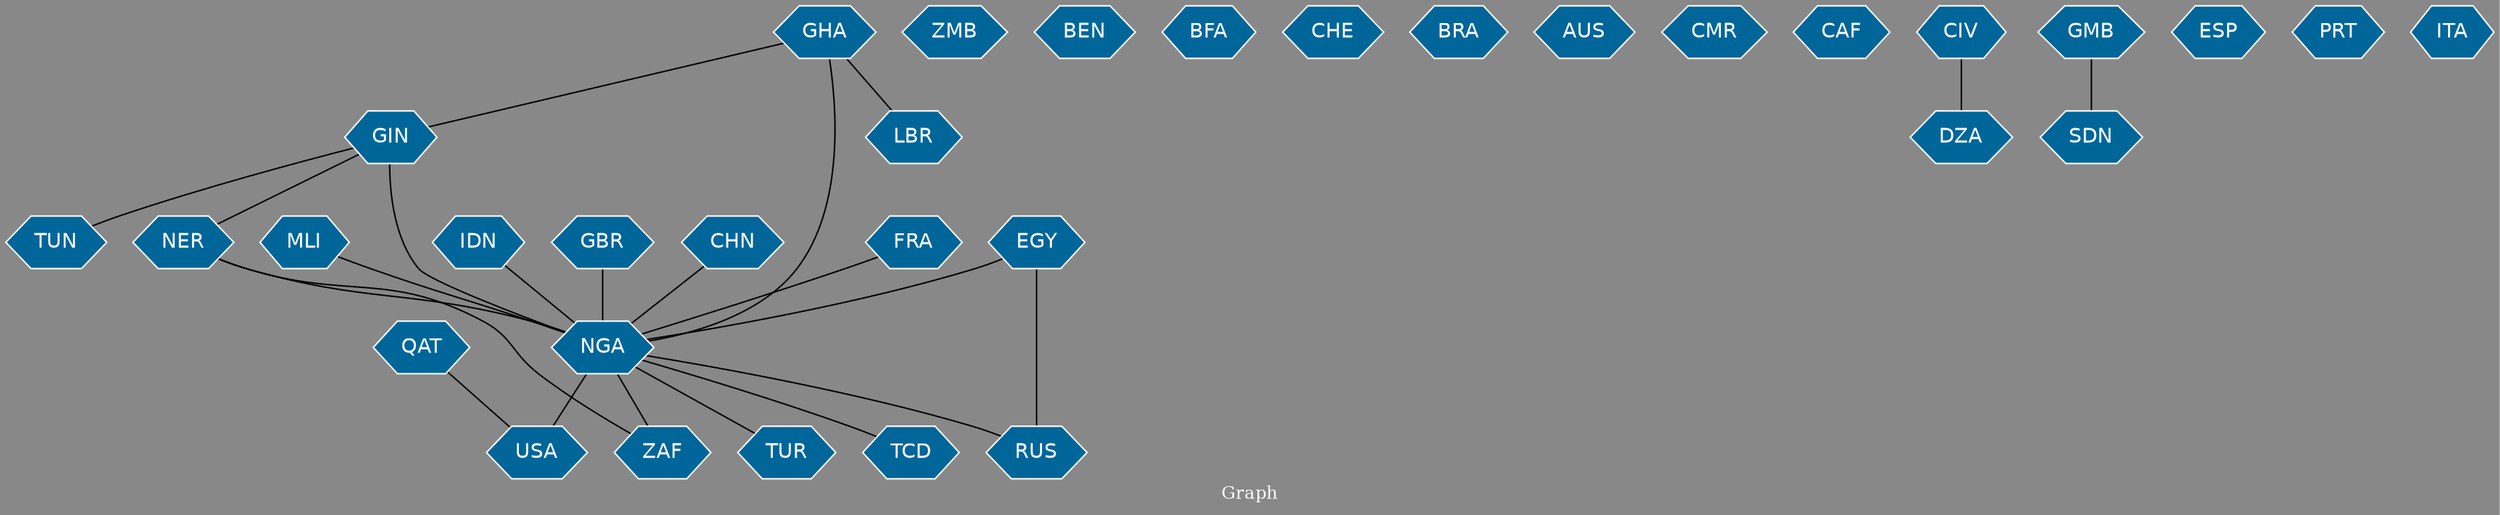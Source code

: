 // Countries together in item graph
graph {
	graph [bgcolor="#888888" fontcolor=white fontsize=12 label="Graph" outputorder=edgesfirst overlap=prism]
	node [color=white fillcolor="#006699" fontcolor=white fontname=Helvetica shape=hexagon style=filled]
	edge [arrowhead=open color=black fontcolor=white fontname=Courier fontsize=12]
		NGA [label=NGA]
		GIN [label=GIN]
		EGY [label=EGY]
		USA [label=USA]
		GBR [label=GBR]
		TCD [label=TCD]
		FRA [label=FRA]
		QAT [label=QAT]
		TUR [label=TUR]
		ZMB [label=ZMB]
		BEN [label=BEN]
		NER [label=NER]
		MLI [label=MLI]
		BFA [label=BFA]
		CHE [label=CHE]
		BRA [label=BRA]
		AUS [label=AUS]
		RUS [label=RUS]
		IDN [label=IDN]
		ZAF [label=ZAF]
		LBR [label=LBR]
		GHA [label=GHA]
		CMR [label=CMR]
		CAF [label=CAF]
		CHN [label=CHN]
		CIV [label=CIV]
		GMB [label=GMB]
		SDN [label=SDN]
		ESP [label=ESP]
		PRT [label=PRT]
		TUN [label=TUN]
		DZA [label=DZA]
		ITA [label=ITA]
			NGA -- TUR [weight=1]
			NGA -- USA [weight=6]
			GHA -- LBR [weight=1]
			QAT -- USA [weight=1]
			EGY -- RUS [weight=1]
			EGY -- NGA [weight=1]
			GIN -- TUN [weight=1]
			GIN -- NER [weight=1]
			NER -- NGA [weight=1]
			GHA -- GIN [weight=1]
			NER -- ZAF [weight=1]
			GHA -- NGA [weight=1]
			NGA -- ZAF [weight=1]
			GMB -- SDN [weight=1]
			CIV -- DZA [weight=1]
			GIN -- NGA [weight=2]
			NGA -- RUS [weight=1]
			GBR -- NGA [weight=3]
			FRA -- NGA [weight=1]
			IDN -- NGA [weight=1]
			CHN -- NGA [weight=1]
			MLI -- NGA [weight=1]
			NGA -- TCD [weight=1]
}